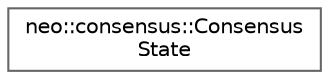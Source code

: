digraph "Graphical Class Hierarchy"
{
 // LATEX_PDF_SIZE
  bgcolor="transparent";
  edge [fontname=Helvetica,fontsize=10,labelfontname=Helvetica,labelfontsize=10];
  node [fontname=Helvetica,fontsize=10,shape=box,height=0.2,width=0.4];
  rankdir="LR";
  Node0 [id="Node000000",label="neo::consensus::Consensus\lState",height=0.2,width=0.4,color="grey40", fillcolor="white", style="filled",URL="$classneo_1_1consensus_1_1_consensus_state.html",tooltip="State tracking for dBFT consensus."];
}
